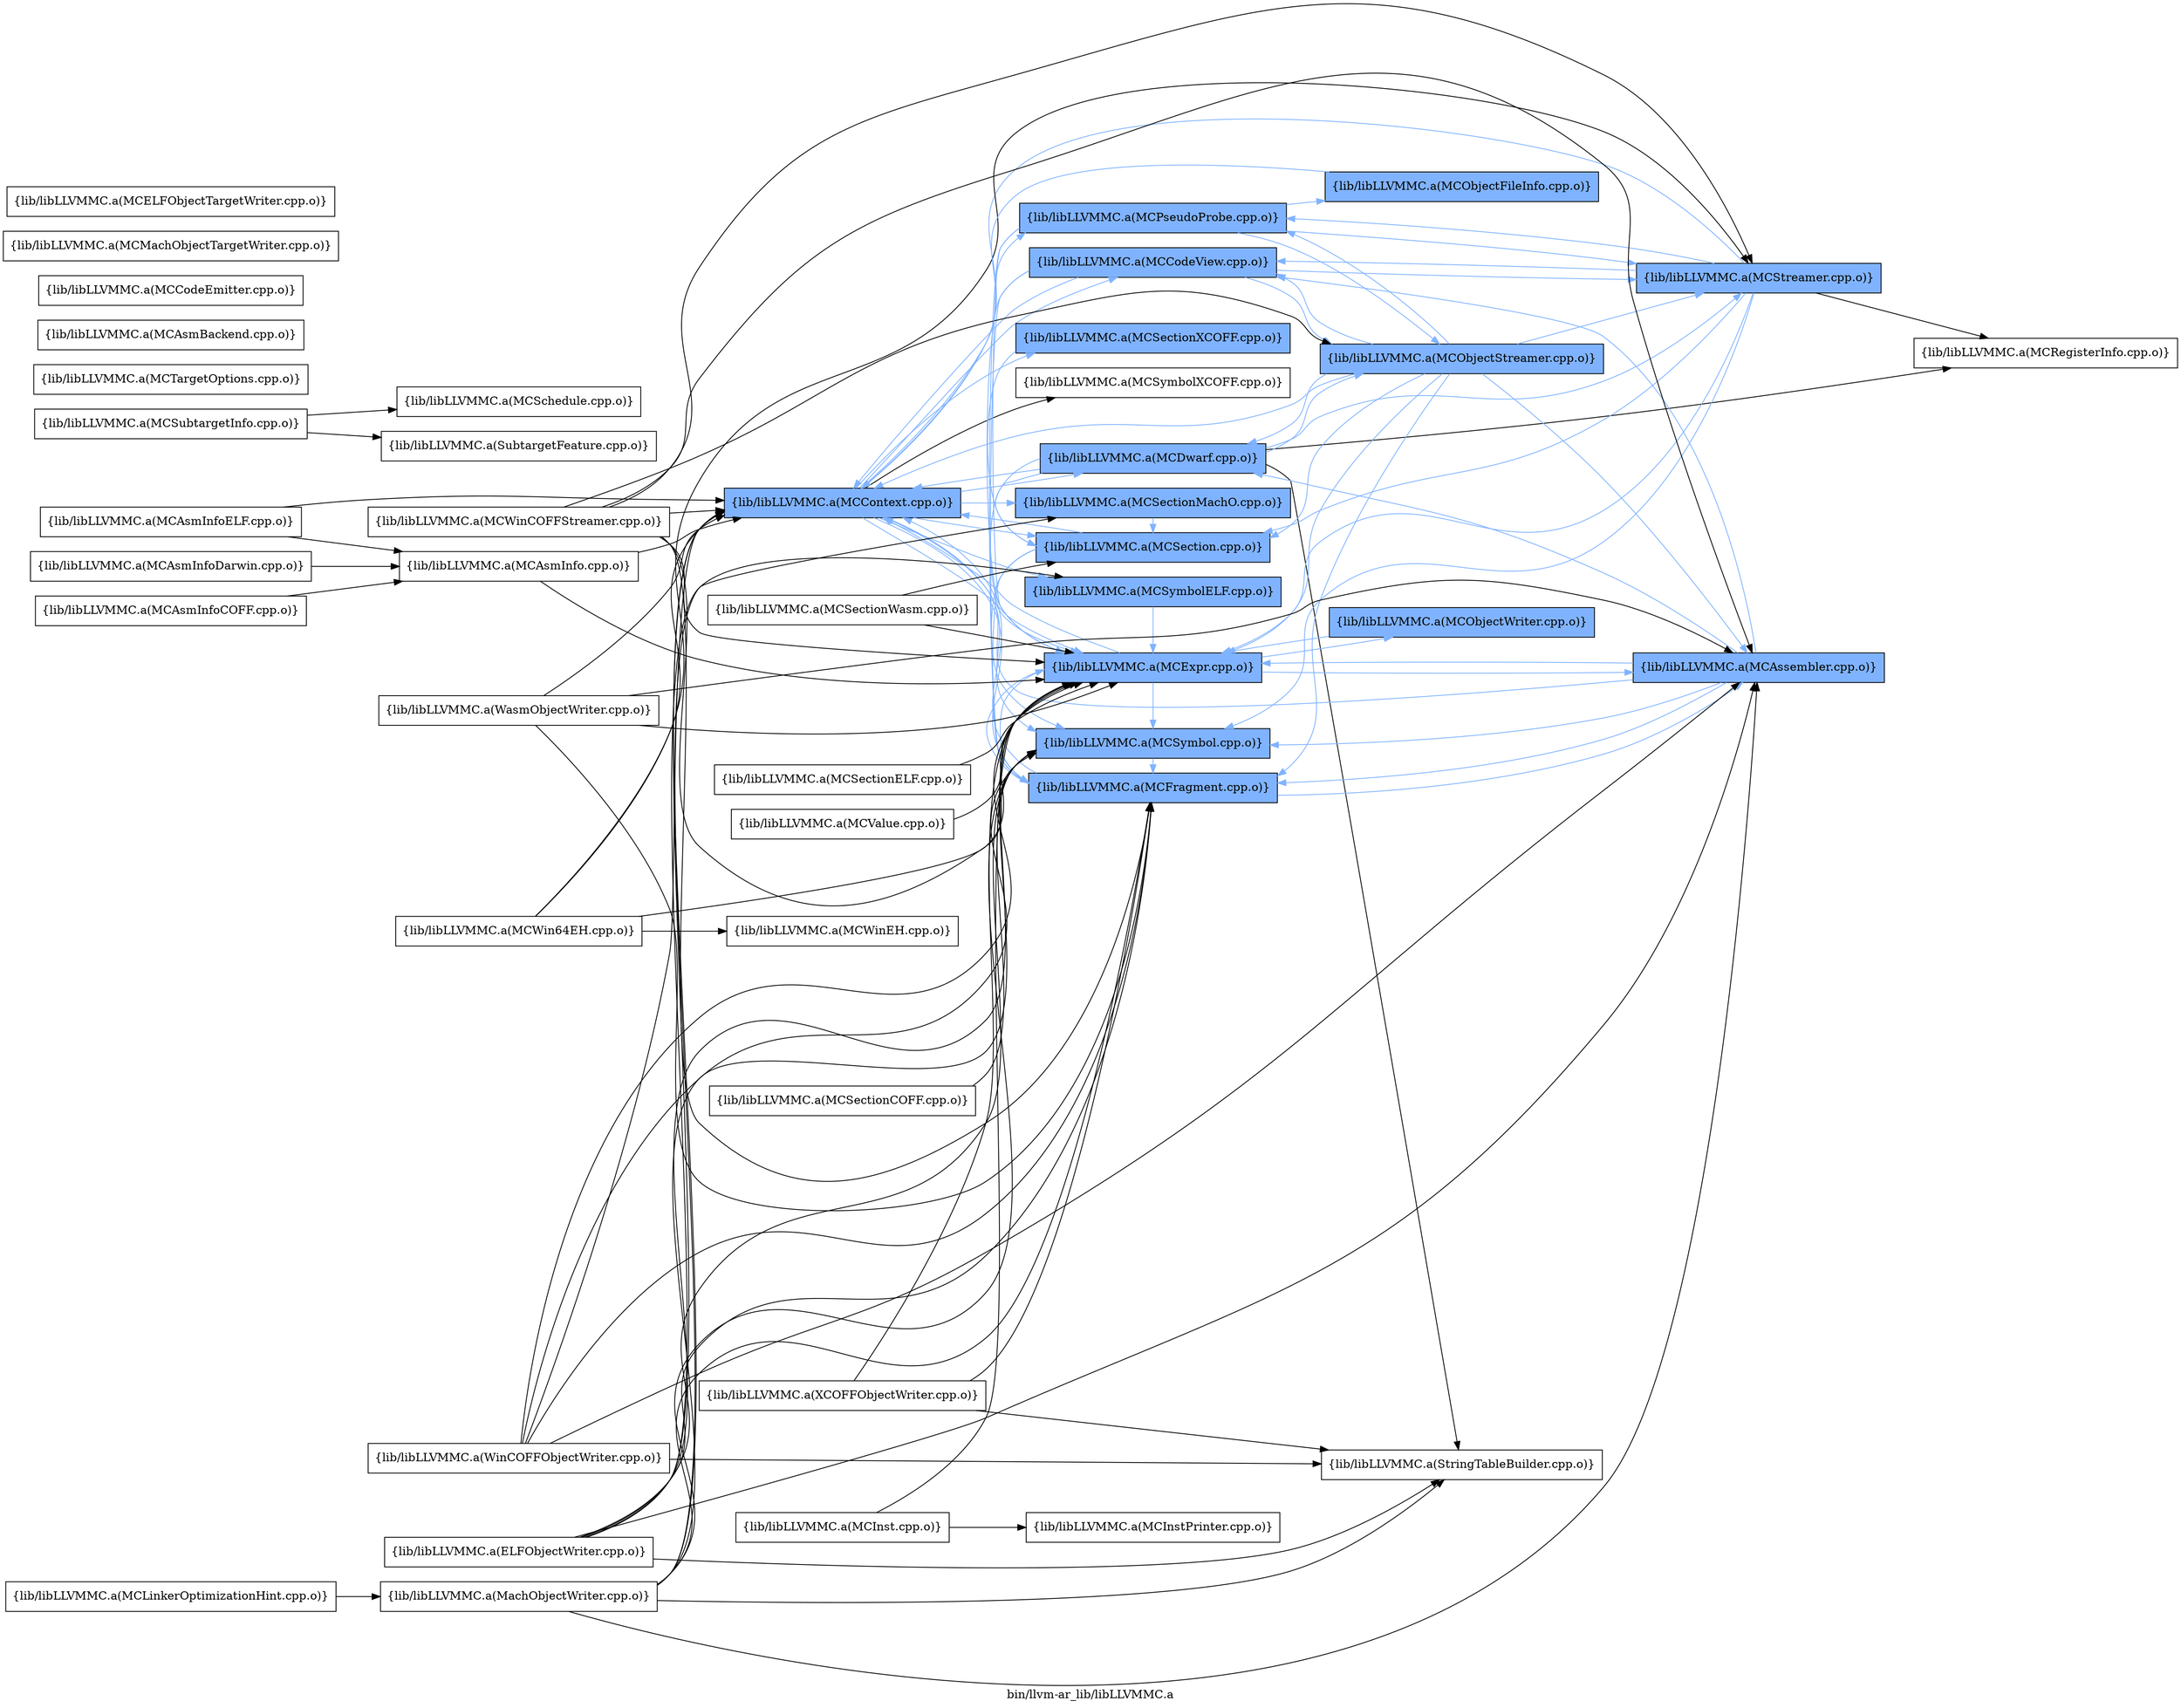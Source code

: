 digraph "bin/llvm-ar_lib/libLLVMMC.a" {
	label="bin/llvm-ar_lib/libLLVMMC.a";
	rankdir=LR;
	{ rank=same; Node0x559ae42f4948;  }
	{ rank=same; Node0x559ae42f2008; Node0x559ae42f3958; Node0x559ae42f4b28; Node0x559ae42f1e28; Node0x559ae42f20f8; Node0x559ae42f2fa8; Node0x559ae42ef4e8; Node0x559ae42f0438; Node0x559ae42f6978; Node0x559ae42f66a8; Node0x559ae42f0ca8;  }

	Node0x559ae42f4948 [shape=record,shape=box,group=1,style=filled,fillcolor="0.600000 0.5 1",label="{lib/libLLVMMC.a(MCContext.cpp.o)}"];
	Node0x559ae42f4948 -> Node0x559ae42f2008[color="0.600000 0.5 1"];
	Node0x559ae42f4948 -> Node0x559ae42f3958[color="0.600000 0.5 1"];
	Node0x559ae42f4948 -> Node0x559ae42f4b28[color="0.600000 0.5 1"];
	Node0x559ae42f4948 -> Node0x559ae42f1e28[color="0.600000 0.5 1"];
	Node0x559ae42f4948 -> Node0x559ae42f20f8[color="0.600000 0.5 1"];
	Node0x559ae42f4948 -> Node0x559ae42f2fa8[color="0.600000 0.5 1"];
	Node0x559ae42f4948 -> Node0x559ae42ef4e8[color="0.600000 0.5 1"];
	Node0x559ae42f4948 -> Node0x559ae42f0438[color="0.600000 0.5 1"];
	Node0x559ae42f4948 -> Node0x559ae42f6978[color="0.600000 0.5 1"];
	Node0x559ae42f4948 -> Node0x559ae42f66a8[color="0.600000 0.5 1"];
	Node0x559ae42f4948 -> Node0x559ae42f0ca8;
	Node0x559ae42f4b28 [shape=record,shape=box,group=1,style=filled,fillcolor="0.600000 0.5 1",label="{lib/libLLVMMC.a(MCExpr.cpp.o)}"];
	Node0x559ae42f4b28 -> Node0x559ae42f2e18[color="0.600000 0.5 1"];
	Node0x559ae42f4b28 -> Node0x559ae42f4948[color="0.600000 0.5 1"];
	Node0x559ae42f4b28 -> Node0x559ae42f1e28[color="0.600000 0.5 1"];
	Node0x559ae42f4b28 -> Node0x559ae42f1838[color="0.600000 0.5 1"];
	Node0x559ae42f4b28 -> Node0x559ae42f6978[color="0.600000 0.5 1"];
	Node0x559ae42f62e8 [shape=record,shape=box,group=0,label="{lib/libLLVMMC.a(MCSubtargetInfo.cpp.o)}"];
	Node0x559ae42f62e8 -> Node0x559ae42f75a8;
	Node0x559ae42f62e8 -> Node0x559ae42f0988;
	Node0x559ae42f0e38 [shape=record,shape=box,group=0,label="{lib/libLLVMMC.a(MCInstPrinter.cpp.o)}"];
	Node0x559ae42ee818 [shape=record,shape=box,group=0,label="{lib/libLLVMMC.a(MCAsmInfo.cpp.o)}"];
	Node0x559ae42ee818 -> Node0x559ae42f4948;
	Node0x559ae42ee818 -> Node0x559ae42f4b28;
	Node0x559ae42f2698 [shape=record,shape=box,group=0,label="{lib/libLLVMMC.a(MCRegisterInfo.cpp.o)}"];
	Node0x559ae42f0528 [shape=record,shape=box,group=0,label="{lib/libLLVMMC.a(MCTargetOptions.cpp.o)}"];
	Node0x559ae42eff38 [shape=record,shape=box,group=0,label="{lib/libLLVMMC.a(MCAsmBackend.cpp.o)}"];
	Node0x559ae42f2e18 [shape=record,shape=box,group=1,style=filled,fillcolor="0.600000 0.5 1",label="{lib/libLLVMMC.a(MCAssembler.cpp.o)}"];
	Node0x559ae42f2e18 -> Node0x559ae42f2008[color="0.600000 0.5 1"];
	Node0x559ae42f2e18 -> Node0x559ae42f4948[color="0.600000 0.5 1"];
	Node0x559ae42f2e18 -> Node0x559ae42f3958[color="0.600000 0.5 1"];
	Node0x559ae42f2e18 -> Node0x559ae42f4b28[color="0.600000 0.5 1"];
	Node0x559ae42f2e18 -> Node0x559ae42f1e28[color="0.600000 0.5 1"];
	Node0x559ae42f2e18 -> Node0x559ae42f6978[color="0.600000 0.5 1"];
	Node0x559ae42f1e28 [shape=record,shape=box,group=1,style=filled,fillcolor="0.600000 0.5 1",label="{lib/libLLVMMC.a(MCFragment.cpp.o)}"];
	Node0x559ae42f1e28 -> Node0x559ae42f2e18[color="0.600000 0.5 1"];
	Node0x559ae42f1e28 -> Node0x559ae42f4948[color="0.600000 0.5 1"];
	Node0x559ae42f1e28 -> Node0x559ae42f4b28[color="0.600000 0.5 1"];
	Node0x559ae42f1b58 [shape=record,shape=box,group=0,label="{lib/libLLVMMC.a(MCInst.cpp.o)}"];
	Node0x559ae42f1b58 -> Node0x559ae42f4b28;
	Node0x559ae42f1b58 -> Node0x559ae42f0e38;
	Node0x559ae42f23c8 [shape=record,shape=box,group=1,style=filled,fillcolor="0.600000 0.5 1",label="{lib/libLLVMMC.a(MCObjectStreamer.cpp.o)}"];
	Node0x559ae42f23c8 -> Node0x559ae42f2e18[color="0.600000 0.5 1"];
	Node0x559ae42f23c8 -> Node0x559ae42f2008[color="0.600000 0.5 1"];
	Node0x559ae42f23c8 -> Node0x559ae42f4948[color="0.600000 0.5 1"];
	Node0x559ae42f23c8 -> Node0x559ae42f3958[color="0.600000 0.5 1"];
	Node0x559ae42f23c8 -> Node0x559ae42f4b28[color="0.600000 0.5 1"];
	Node0x559ae42f23c8 -> Node0x559ae42f1e28[color="0.600000 0.5 1"];
	Node0x559ae42f23c8 -> Node0x559ae42f20f8[color="0.600000 0.5 1"];
	Node0x559ae42f23c8 -> Node0x559ae42f2fa8[color="0.600000 0.5 1"];
	Node0x559ae42f23c8 -> Node0x559ae42f0b68[color="0.600000 0.5 1"];
	Node0x559ae42ef2b8 [shape=record,shape=box,group=0,label="{lib/libLLVMMC.a(MCAsmInfoCOFF.cpp.o)}"];
	Node0x559ae42ef2b8 -> Node0x559ae42ee818;
	Node0x559ae42f2918 [shape=record,shape=box,group=0,label="{lib/libLLVMMC.a(MCAsmInfoDarwin.cpp.o)}"];
	Node0x559ae42f2918 -> Node0x559ae42ee818;
	Node0x559ae42f3548 [shape=record,shape=box,group=0,label="{lib/libLLVMMC.a(MCAsmInfoELF.cpp.o)}"];
	Node0x559ae42f3548 -> Node0x559ae42ee818;
	Node0x559ae42f3548 -> Node0x559ae42f4948;
	Node0x559ae42f1388 [shape=record,shape=box,group=0,label="{lib/libLLVMMC.a(MCCodeEmitter.cpp.o)}"];
	Node0x559ae42f34a8 [shape=record,shape=box,group=0,label="{lib/libLLVMMC.a(MCMachObjectTargetWriter.cpp.o)}"];
	Node0x559ae42f6978 [shape=record,shape=box,group=1,style=filled,fillcolor="0.600000 0.5 1",label="{lib/libLLVMMC.a(MCSymbol.cpp.o)}"];
	Node0x559ae42f6978 -> Node0x559ae42f1e28[color="0.600000 0.5 1"];
	Node0x559ae42f3188 [shape=record,shape=box,group=0,label="{lib/libLLVMMC.a(MachObjectWriter.cpp.o)}"];
	Node0x559ae42f3188 -> Node0x559ae42f2e18;
	Node0x559ae42f3188 -> Node0x559ae42f4948;
	Node0x559ae42f3188 -> Node0x559ae42f4b28;
	Node0x559ae42f3188 -> Node0x559ae42f1e28;
	Node0x559ae42f3188 -> Node0x559ae42ef4e8;
	Node0x559ae42f3188 -> Node0x559ae42f6978;
	Node0x559ae42f3188 -> Node0x559ae42f5fc8;
	Node0x559ae42f5ca8 [shape=record,shape=box,group=0,label="{lib/libLLVMMC.a(MCELFObjectTargetWriter.cpp.o)}"];
	Node0x559ae42efd08 [shape=record,shape=box,group=0,label="{lib/libLLVMMC.a(MCValue.cpp.o)}"];
	Node0x559ae42efd08 -> Node0x559ae42f4b28;
	Node0x559ae42f03e8 [shape=record,shape=box,group=0,label="{lib/libLLVMMC.a(WinCOFFObjectWriter.cpp.o)}"];
	Node0x559ae42f03e8 -> Node0x559ae42f2e18;
	Node0x559ae42f03e8 -> Node0x559ae42f4948;
	Node0x559ae42f03e8 -> Node0x559ae42f4b28;
	Node0x559ae42f03e8 -> Node0x559ae42f1e28;
	Node0x559ae42f03e8 -> Node0x559ae42f6978;
	Node0x559ae42f03e8 -> Node0x559ae42f5fc8;
	Node0x559ae42f0b68 [shape=record,shape=box,group=1,style=filled,fillcolor="0.600000 0.5 1",label="{lib/libLLVMMC.a(MCStreamer.cpp.o)}"];
	Node0x559ae42f0b68 -> Node0x559ae42f2008[color="0.600000 0.5 1"];
	Node0x559ae42f0b68 -> Node0x559ae42f4948[color="0.600000 0.5 1"];
	Node0x559ae42f0b68 -> Node0x559ae42f4b28[color="0.600000 0.5 1"];
	Node0x559ae42f0b68 -> Node0x559ae42f20f8[color="0.600000 0.5 1"];
	Node0x559ae42f0b68 -> Node0x559ae42f2698;
	Node0x559ae42f0b68 -> Node0x559ae42f2fa8[color="0.600000 0.5 1"];
	Node0x559ae42f0b68 -> Node0x559ae42f6978[color="0.600000 0.5 1"];
	Node0x559ae42ef5d8 [shape=record,shape=box,group=0,label="{lib/libLLVMMC.a(MCWin64EH.cpp.o)}"];
	Node0x559ae42ef5d8 -> Node0x559ae42f4948;
	Node0x559ae42ef5d8 -> Node0x559ae42f4b28;
	Node0x559ae42ef5d8 -> Node0x559ae42f0b68;
	Node0x559ae42ef5d8 -> Node0x559ae42eea48;
	Node0x559ae42ef1c8 [shape=record,shape=box,group=0,label="{lib/libLLVMMC.a(MCWinCOFFStreamer.cpp.o)}"];
	Node0x559ae42ef1c8 -> Node0x559ae42f2e18;
	Node0x559ae42ef1c8 -> Node0x559ae42f4948;
	Node0x559ae42ef1c8 -> Node0x559ae42f4b28;
	Node0x559ae42ef1c8 -> Node0x559ae42f1e28;
	Node0x559ae42ef1c8 -> Node0x559ae42f23c8;
	Node0x559ae42ef1c8 -> Node0x559ae42f0b68;
	Node0x559ae42ef1c8 -> Node0x559ae42f6978;
	Node0x559ae42eea48 [shape=record,shape=box,group=0,label="{lib/libLLVMMC.a(MCWinEH.cpp.o)}"];
	Node0x559ae42f2008 [shape=record,shape=box,group=1,style=filled,fillcolor="0.600000 0.5 1",label="{lib/libLLVMMC.a(MCCodeView.cpp.o)}"];
	Node0x559ae42f2008 -> Node0x559ae42f4948[color="0.600000 0.5 1"];
	Node0x559ae42f2008 -> Node0x559ae42f4b28[color="0.600000 0.5 1"];
	Node0x559ae42f2008 -> Node0x559ae42f1e28[color="0.600000 0.5 1"];
	Node0x559ae42f2008 -> Node0x559ae42f23c8[color="0.600000 0.5 1"];
	Node0x559ae42f2008 -> Node0x559ae42f0b68[color="0.600000 0.5 1"];
	Node0x559ae42f0988 [shape=record,shape=box,group=0,label="{lib/libLLVMMC.a(SubtargetFeature.cpp.o)}"];
	Node0x559ae42f5fc8 [shape=record,shape=box,group=0,label="{lib/libLLVMMC.a(StringTableBuilder.cpp.o)}"];
	Node0x559ae42f3048 [shape=record,shape=box,group=1,style=filled,fillcolor="0.600000 0.5 1",label="{lib/libLLVMMC.a(MCObjectFileInfo.cpp.o)}"];
	Node0x559ae42f3048 -> Node0x559ae42f4948[color="0.600000 0.5 1"];
	Node0x559ae42f3958 [shape=record,shape=box,group=1,style=filled,fillcolor="0.600000 0.5 1",label="{lib/libLLVMMC.a(MCDwarf.cpp.o)}"];
	Node0x559ae42f3958 -> Node0x559ae42f4948[color="0.600000 0.5 1"];
	Node0x559ae42f3958 -> Node0x559ae42f4b28[color="0.600000 0.5 1"];
	Node0x559ae42f3958 -> Node0x559ae42f23c8[color="0.600000 0.5 1"];
	Node0x559ae42f3958 -> Node0x559ae42f2698;
	Node0x559ae42f3958 -> Node0x559ae42f2fa8[color="0.600000 0.5 1"];
	Node0x559ae42f3958 -> Node0x559ae42f0b68[color="0.600000 0.5 1"];
	Node0x559ae42f3958 -> Node0x559ae42f5fc8;
	Node0x559ae42f38b8 [shape=record,shape=box,group=0,label="{lib/libLLVMMC.a(MCSectionCOFF.cpp.o)}"];
	Node0x559ae42f38b8 -> Node0x559ae42f6978;
	Node0x559ae42ef4e8 [shape=record,shape=box,group=1,style=filled,fillcolor="0.600000 0.5 1",label="{lib/libLLVMMC.a(MCSectionMachO.cpp.o)}"];
	Node0x559ae42ef4e8 -> Node0x559ae42f2fa8[color="0.600000 0.5 1"];
	Node0x559ae42f0c58 [shape=record,shape=box,group=0,label="{lib/libLLVMMC.a(ELFObjectWriter.cpp.o)}"];
	Node0x559ae42f0c58 -> Node0x559ae42f2e18;
	Node0x559ae42f0c58 -> Node0x559ae42f4948;
	Node0x559ae42f0c58 -> Node0x559ae42f4b28;
	Node0x559ae42f0c58 -> Node0x559ae42f1e28;
	Node0x559ae42f0c58 -> Node0x559ae42f6978;
	Node0x559ae42f0c58 -> Node0x559ae42f66a8;
	Node0x559ae42f0c58 -> Node0x559ae42f5fc8;
	Node0x559ae42f66a8 [shape=record,shape=box,group=1,style=filled,fillcolor="0.600000 0.5 1",label="{lib/libLLVMMC.a(MCSymbolELF.cpp.o)}"];
	Node0x559ae42f66a8 -> Node0x559ae42f4b28[color="0.600000 0.5 1"];
	Node0x559ae42f20f8 [shape=record,shape=box,group=1,style=filled,fillcolor="0.600000 0.5 1",label="{lib/libLLVMMC.a(MCPseudoProbe.cpp.o)}"];
	Node0x559ae42f20f8 -> Node0x559ae42f4b28[color="0.600000 0.5 1"];
	Node0x559ae42f20f8 -> Node0x559ae42f1e28[color="0.600000 0.5 1"];
	Node0x559ae42f20f8 -> Node0x559ae42f3048[color="0.600000 0.5 1"];
	Node0x559ae42f20f8 -> Node0x559ae42f23c8[color="0.600000 0.5 1"];
	Node0x559ae42f20f8 -> Node0x559ae42f0b68[color="0.600000 0.5 1"];
	Node0x559ae42f2fa8 [shape=record,shape=box,group=1,style=filled,fillcolor="0.600000 0.5 1",label="{lib/libLLVMMC.a(MCSection.cpp.o)}"];
	Node0x559ae42f2fa8 -> Node0x559ae42f4948[color="0.600000 0.5 1"];
	Node0x559ae42f2fa8 -> Node0x559ae42f4b28[color="0.600000 0.5 1"];
	Node0x559ae42f2fa8 -> Node0x559ae42f1e28[color="0.600000 0.5 1"];
	Node0x559ae42f2fa8 -> Node0x559ae42f6978[color="0.600000 0.5 1"];
	Node0x559ae42f0438 [shape=record,shape=box,group=1,style=filled,fillcolor="0.600000 0.5 1",label="{lib/libLLVMMC.a(MCSectionXCOFF.cpp.o)}"];
	Node0x559ae42f0438 -> Node0x559ae42f2fa8[color="0.600000 0.5 1"];
	Node0x559ae42f0ca8 [shape=record,shape=box,group=0,label="{lib/libLLVMMC.a(MCSymbolXCOFF.cpp.o)}"];
	Node0x559ae42f1838 [shape=record,shape=box,group=1,style=filled,fillcolor="0.600000 0.5 1",label="{lib/libLLVMMC.a(MCObjectWriter.cpp.o)}"];
	Node0x559ae42f1838 -> Node0x559ae42f4b28[color="0.600000 0.5 1"];
	Node0x559ae42eeb88 [shape=record,shape=box,group=0,label="{lib/libLLVMMC.a(MCSectionELF.cpp.o)}"];
	Node0x559ae42eeb88 -> Node0x559ae42f4b28;
	Node0x559ae42efbc8 [shape=record,shape=box,group=0,label="{lib/libLLVMMC.a(MCSectionWasm.cpp.o)}"];
	Node0x559ae42efbc8 -> Node0x559ae42f4b28;
	Node0x559ae42efbc8 -> Node0x559ae42f2fa8;
	Node0x559ae42f75a8 [shape=record,shape=box,group=0,label="{lib/libLLVMMC.a(MCSchedule.cpp.o)}"];
	Node0x559ae42f2a08 [shape=record,shape=box,group=0,label="{lib/libLLVMMC.a(MCLinkerOptimizationHint.cpp.o)}"];
	Node0x559ae42f2a08 -> Node0x559ae42f3188;
	Node0x559ae42f0d48 [shape=record,shape=box,group=0,label="{lib/libLLVMMC.a(WasmObjectWriter.cpp.o)}"];
	Node0x559ae42f0d48 -> Node0x559ae42f2e18;
	Node0x559ae42f0d48 -> Node0x559ae42f4948;
	Node0x559ae42f0d48 -> Node0x559ae42f4b28;
	Node0x559ae42f0d48 -> Node0x559ae42f1e28;
	Node0x559ae42ef538 [shape=record,shape=box,group=0,label="{lib/libLLVMMC.a(XCOFFObjectWriter.cpp.o)}"];
	Node0x559ae42ef538 -> Node0x559ae42f4b28;
	Node0x559ae42ef538 -> Node0x559ae42f1e28;
	Node0x559ae42ef538 -> Node0x559ae42f5fc8;
}
